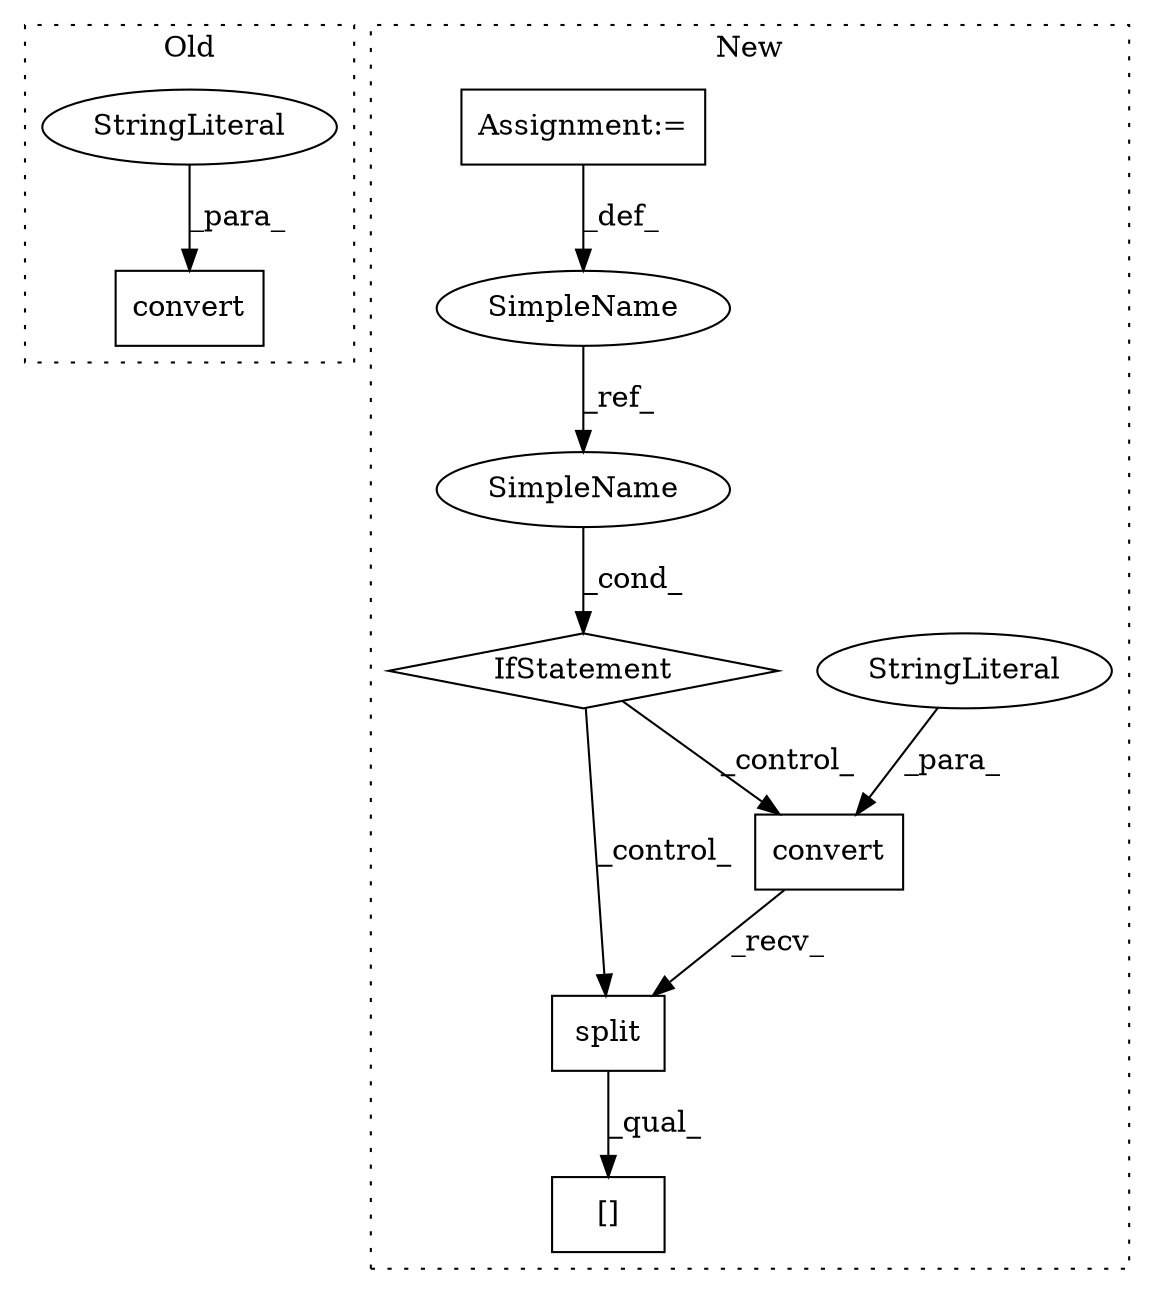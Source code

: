 digraph G {
subgraph cluster0 {
1 [label="convert" a="32" s="7284,7297" l="8,1" shape="box"];
7 [label="StringLiteral" a="45" s="7292" l="5" shape="ellipse"];
label = "Old";
style="dotted";
}
subgraph cluster1 {
2 [label="split" a="32" s="8147" l="7" shape="box"];
3 [label="[]" a="2" s="8126,8156" l="29,1" shape="box"];
4 [label="convert" a="32" s="8130,8145" l="8,1" shape="box"];
5 [label="SimpleName" a="42" s="7828" l="5" shape="ellipse"];
6 [label="StringLiteral" a="45" s="8138" l="7" shape="ellipse"];
8 [label="IfStatement" a="25" s="8101,8110" l="4,2" shape="diamond"];
9 [label="Assignment:=" a="7" s="7833" l="1" shape="box"];
10 [label="SimpleName" a="42" s="8105" l="5" shape="ellipse"];
label = "New";
style="dotted";
}
2 -> 3 [label="_qual_"];
4 -> 2 [label="_recv_"];
5 -> 10 [label="_ref_"];
6 -> 4 [label="_para_"];
7 -> 1 [label="_para_"];
8 -> 2 [label="_control_"];
8 -> 4 [label="_control_"];
9 -> 5 [label="_def_"];
10 -> 8 [label="_cond_"];
}